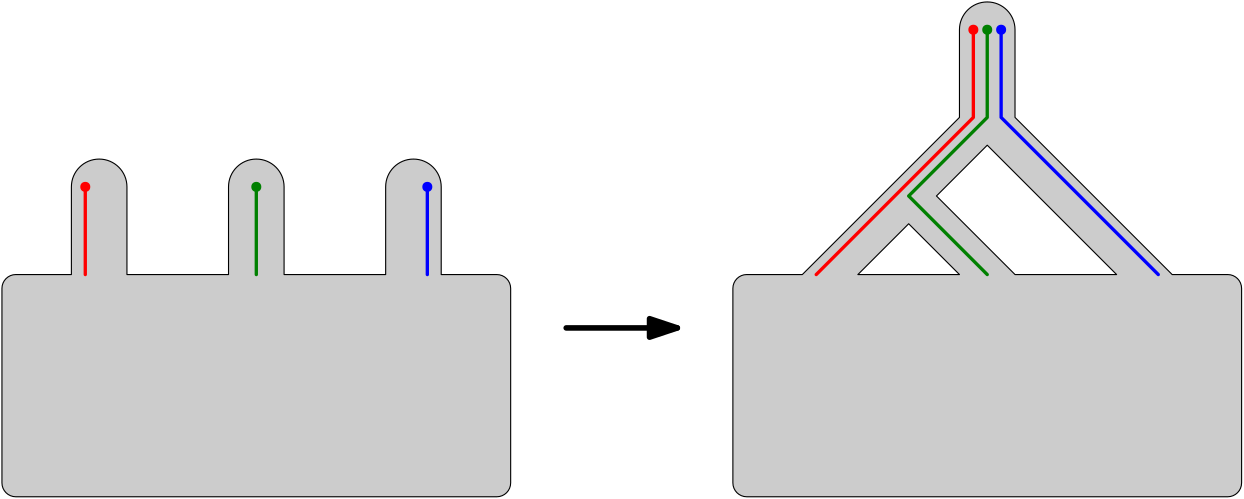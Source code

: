 <?xml version="1.0"?>
<!DOCTYPE ipe SYSTEM "ipe.dtd">
<ipe version="70005" creator="Ipe 7.1.2">
<info created="D:20131116090132" modified="D:20131122095437"/>
<preamble>\usepackage{charter}
\usepackage[charter]{mathdesign}</preamble>
<ipestyle name="nzeh-color">
<symbol name="arrow/arc(spx)">
<path stroke="sym-stroke" fill="sym-stroke" pen="sym-pen">
0 0 m
-1 0.333 l
-1 -0.333 l
h
</path>
</symbol>
<symbol name="arrow/farc(spx)">
<path stroke="sym-stroke" fill="white" pen="sym-pen">
0 0 m
-1 0.333 l
-1 -0.333 l
h
</path>
</symbol>
<symbol name="arrow/fnormal(spx)">
<path stroke="sym-stroke" fill="white" pen="sym-pen">
0 0 m
-1 0.333 l
-1 -0.333 l
h
</path>
</symbol>
<symbol name="arrow/pointed(spx)">
<path stroke="sym-stroke" fill="sym-stroke" pen="sym-pen">
0 0 m
-1 0.333 l
-0.8 0 l
-1 -0.333 l
h
</path>
</symbol>
<symbol name="arrow/fpointed(spx)">
<path stroke="sym-stroke" fill="white" pen="sym-pen">
0 0 m
-1 0.333 l
-0.8 0 l
-1 -0.333 l
h
</path>
</symbol>
<symbol name="arrow/linear(spx)">
<path stroke="sym-stroke" pen="sym-pen">
-1 0.333 m
0 0 l
-1 -0.333 l
</path>
</symbol>
<symbol name="arrow/fdouble(spx)">
<path stroke="sym-stroke" fill="white" pen="sym-pen">
0 0 m
-1 0.333 l
-1 -0.333 l
h
-1 0 m
-2 0.333 l
-2 -0.333 l
h
</path>
</symbol>
<symbol name="arrow/double(spx)">
<path stroke="sym-stroke" fill="sym-stroke" pen="sym-pen">
0 0 m
-1 0.333 l
-1 -0.333 l
h
-1 0 m
-2 0.333 l
-2 -0.333 l
h
</path>
</symbol>
<symbol name="mark/circle(sx)" transformations="translations">
<path fill="sym-stroke">
0.6 0 0 0.6 0 0 e
0.4 0 0 0.4 0 0 e
</path>
</symbol>
<symbol name="mark/disk(sx)" transformations="translations">
<path fill="sym-stroke">
0.6 0 0 0.6 0 0 e
</path>
</symbol>
<symbol name="mark/fdisk(sfx)" transformations="translations">
<group>
<path fill="sym-stroke" fillrule="eofill">
0.6 0 0 0.6 0 0 e
0.4 0 0 0.4 0 0 e
</path>
<path fill="sym-fill">
0.4 0 0 0.4 0 0 e
</path>
</group>
</symbol>
<symbol name="mark/box(sx)" transformations="translations">
<path fill="sym-stroke" fillrule="eofill">
-0.6 -0.6 m
0.6 -0.6 l
0.6 0.6 l
-0.6 0.6 l
h
-0.4 -0.4 m
0.4 -0.4 l
0.4 0.4 l
-0.4 0.4 l
h
</path>
</symbol>
<symbol name="mark/square(sx)" transformations="translations">
<path fill="sym-stroke">
-0.6 -0.6 m
0.6 -0.6 l
0.6 0.6 l
-0.6 0.6 l
h
</path>
</symbol>
<symbol name="mark/fsquare(sfx)" transformations="translations">
<group>
<path fill="sym-stroke" fillrule="eofill">
-0.6 -0.6 m
0.6 -0.6 l
0.6 0.6 l
-0.6 0.6 l
h
-0.4 -0.4 m
0.4 -0.4 l
0.4 0.4 l
-0.4 0.4 l
h
</path>
<path fill="sym-fill">
-0.4 -0.4 m
0.4 -0.4 l
0.4 0.4 l
-0.4 0.4 l
h
</path>
</group>
</symbol>
<symbol name="mark/cross(sx)" transformations="translations">
<group>
<path fill="sym-stroke">
-0.43 -0.57 m
0.57 0.43 l
0.43 0.57 l
-0.57 -0.43 l
h
</path>
<path fill="sym-stroke">
-0.43 0.57 m
0.57 -0.43 l
0.43 -0.57 l
-0.57 0.43 l
h
</path>
</group>
</symbol>
<pen name="heavier" value="0.8"/>
<pen name="fat" value="1.2"/>
<pen name="ultrafat" value="2"/>
<symbolsize name="large" value="5"/>
<symbolsize name="small" value="2"/>
<symbolsize name="tiny" value="1.1"/>
<arrowsize name="large" value="10"/>
<arrowsize name="small" value="5"/>
<arrowsize name="tiny" value="3"/>
<color name="grey 10" value="0.1"/>
<color name="grey 20" value="0.2"/>
<color name="grey 30" value="0.3"/>
<color name="grey 40" value="0.4"/>
<color name="grey 50" value="0.5"/>
<color name="grey 60" value="0.6"/>
<color name="grey 70" value="0.7"/>
<color name="grey 80" value="0.8"/>
<color name="grey 90" value="0.9"/>
<color name="red" value="1 0 0"/>
<color name="green" value="0 1 0"/>
<color name="blue" value="0 0 1"/>
<color name="yellow" value="1 1 0"/>
<color name="cyan" value="0 1 1"/>
<color name="magenta" value="1 0 1"/>
<color name="dark red" value="0.5 0 0"/>
<color name="dark green" value="0 0.5 0"/>
<color name="dark blue" value="0 0 0.5"/>
<color name="dark yellow" value="0.5 0.5 0"/>
<color name="dark cyan" value="0 0.5 0.5"/>
<color name="dark magenta" value="0.5 0 0.5"/>
<dashstyle name="dashed" value="[2 2] 0"/>
<dashstyle name="dotted" value="[1 1] 0"/>
<dashstyle name="dash dotted" value="[2 2 1 2] 0"/>
<dashstyle name="dash dot dotted" value="[2 2 1 2 1 2] 0"/>
<textsize name="large" value="\large"/>
<textsize name="small" value="\small"/>
<textsize name="tiny" value="\tiny"/>
<textsize name="Large" value="\Large"/>
<textsize name="LARGE" value="\LARGE"/>
<textsize name="huge" value="\huge"/>
<textsize name="Huge" value="\Huge"/>
<textsize name="footnote" value="\footnotesize"/>
<textstyle name="center" begin="\begin{center}" end="\end{center}"/>
<textstyle name="itemize" begin="\begin{itemize}" end="\end{itemize}"/>
<textstyle name="item" begin="\begin{itemize}\item{}" end="\end{itemize}"/>
<gridsize name="2 pts" value="2"/>
<gridsize name="4 pts" value="4"/>
<gridsize name="6 pts (~2 mm)" value="6"/>
<gridsize name="8 pts (~3 mm)" value="8"/>
<gridsize name="12 pts (~4.5 mm)" value="12"/>
<gridsize name="16 pts (~6 mm)" value="16"/>
<gridsize name="24 pts (~9 mm)" value="24"/>
<gridsize name="32 pts (~12 mm)" value="32"/>
<anglesize name="90 deg" value="90"/>
<anglesize name="60 deg" value="60"/>
<anglesize name="45 deg" value="45"/>
<anglesize name="30 deg" value="30"/>
<anglesize name="22.5 deg" value="22.5"/>
<opacity name="0.1" value="0.1"/>
<opacity name="0.2" value="0.2"/>
<opacity name="0.3" value="0.3"/>
<opacity name="0.4" value="0.4"/>
<opacity name="0.5" value="0.5"/>
<opacity name="0.6" value="0.6"/>
<opacity name="0.7" value="0.7"/>
<opacity name="0.8" value="0.8"/>
<opacity name="0.9" value="0.9"/>
<tiling name="horiz" angle="0" step="1.2" width="0.4"/>
<tiling name="vert" angle="90" step="1.2" width="0.4"/>
<tiling name="up flat" angle="30" step="1.2" width="0.4"/>
<tiling name="up medium" angle="45" step="1.2" width="0.4"/>
<tiling name="up steep" angle="60" step="1.2" width="0.4"/>
<tiling name="down flat" angle="-30" step="1.2" width="0.4"/>
<tiling name="down medium" angle="-45" step="1.2" width="0.4"/>
<tiling name="down steep" angle="-60" step="1.2" width="0.4"/>
</ipestyle>
<page>
<layer name="alpha"/>
<view layers="alpha" active="alpha"/>
<path layer="alpha" matrix="1 0 0 1 35.2954 -24.2737" stroke="black" pen="ultrafat" cap="1" arrow="normal/large">
270.666 620.973 m
310.666 620.973 l
</path>
<path matrix="1 0 0 1 5 0" stroke="black" fill="grey 80" cap="1">
122.824 647.484 m
122.824 615.915 l
102.824 615.915 l
5 0 0 5 102.824 610.915 97.8244 610.915 a
97.8244 540.915 l
5 0 0 5 102.824 540.915 102.824 535.915 a
275.962 535.915 l
5 0 0 5 275.962 540.915 280.962 540.915 a
280.962 610.915 l
5 0 0 5 275.962 610.915 275.962 615.915 a
255.962 615.915 l
255.962 647.484 l
10 0 0 10 245.962 647.484 235.962 647.484 a
235.962 615.915 l
199.393 615.915 l
199.393 647.484 l
10 0 0 10 189.393 647.484 179.393 647.484 a
179.393 615.915 l
142.824 615.915 l
142.824 647.484 l
10 0 0 10 132.824 647.484 122.824 647.484 a
h
</path>
<use matrix="1 0 0 1 -31.5685 22.6843" name="mark/disk(sx)" pos="164.393 624.799" size="normal" stroke="red"/>
<use matrix="1 0 0 1 30 22.6843" name="mark/disk(sx)" pos="164.393 624.799" size="normal" stroke="dark green"/>
<path matrix="1 0 0 1 25 -33.8842" stroke="red" pen="fat" cap="1">
107.824 649.799 m
107.824 681.368 l
</path>
<path matrix="1 0 0 1 25 -33.8842" stroke="dark green" pen="fat" cap="1">
169.393 649.799 m
169.393 681.368 l
</path>
<path matrix="1 0 0 1 25 -33.8842" stroke="blue" pen="fat" cap="1">
230.962 649.799 m
230.962 681.368 l
</path>
<use matrix="1 0 0 1 91.5685 22.6843" name="mark/disk(sx)" pos="164.393 624.799" size="normal" stroke="blue"/>
<path stroke="black" fill="grey 80" cap="1">
467.53 672.484 m
467.53 704.053 l
10 0 0 10 457.53 704.053 447.53 704.053 a
447.53 672.484 l
390.961 615.916 l
370.961 615.916 l
5 0 0 5 370.961 610.916 365.961 610.916 a
365.961 540.916 l
5 0 0 5 370.961 540.916 370.961 535.916 a
544.099 535.916 l
5 0 0 5 544.099 540.916 549.099 540.916 a
549.099 610.916 l
5 0 0 5 544.099 610.916 544.099 615.916 a
524.099 615.916 l
h
</path>
<path matrix="1 0 0 1 286.882 206.443" stroke="blue" pen="fat" cap="1">
232.217 409.473 m
175.648 466.041 l
175.648 497.61 l
</path>
<path stroke="black" fill="white" cap="1">
410.961 615.916 m
447.53 615.916 l
429.246 634.2 l
h
</path>
<path stroke="black" fill="white" cap="1">
439.246 644.2 m
467.53 615.916 l
504.099 615.916 l
457.53 662.484 l
h
</path>
<use matrix="1 0 0 1 288.137 79.253" name="mark/disk(sx)" pos="164.393 624.799" size="normal" stroke="red"/>
<use matrix="1 0 0 1 293.137 79.253" name="mark/disk(sx)" pos="164.393 624.799" size="normal" stroke="dark green"/>
<path matrix="1 0 0 1 286.882 206.443" stroke="red" pen="fat" cap="1">
109.079 409.473 m
165.648 466.041 l
165.648 497.61 l
</path>
<use matrix="1 0 0 1 298.137 79.253" name="mark/disk(sx)" pos="164.393 624.799" size="normal" stroke="blue"/>
<path matrix="1 0 0 1 286.882 206.443" stroke="dark green" pen="fat" cap="1">
170.648 409.473 m
142.364 437.757 l
170.648 466.041 l
170.648 497.61 l
</path>
</page>
</ipe>
